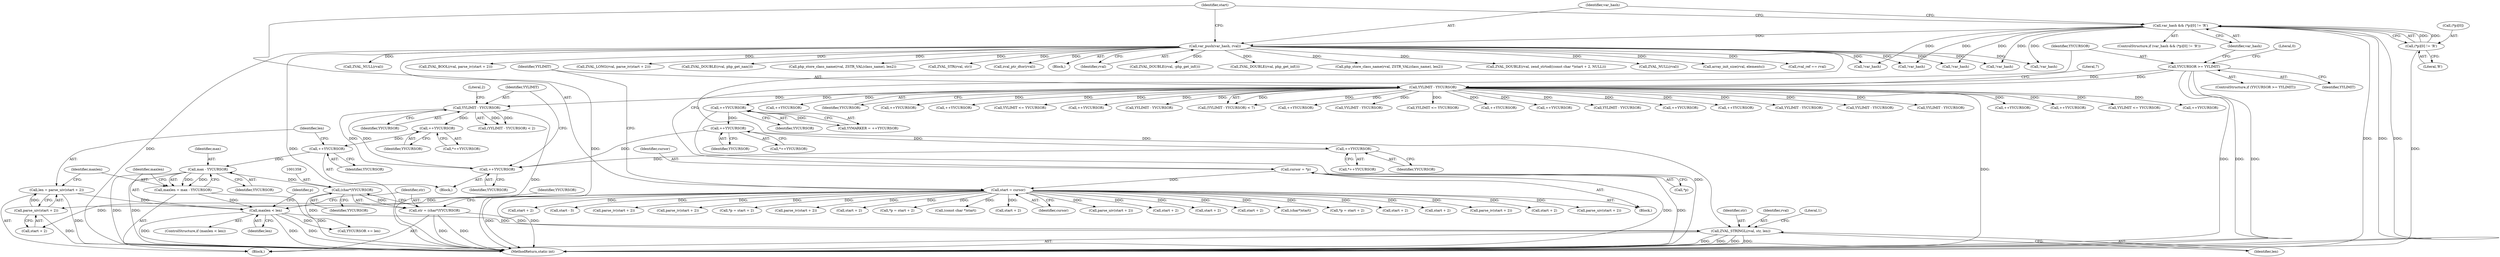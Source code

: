 digraph "0_php-src_1a23ebc1fff59bf480ca92963b36eba5c1b904c4@pointer" {
"1001398" [label="(Call,ZVAL_STRINGL(rval, str, len))"];
"1000141" [label="(Call,var_push(var_hash, rval))"];
"1000132" [label="(Call,var_hash && (*p)[0] != 'R')"];
"1000134" [label="(Call,(*p)[0] != 'R')"];
"1001355" [label="(Call,str = (char*)YYCURSOR)"];
"1001357" [label="(Call,(char*)YYCURSOR)"];
"1001339" [label="(Call,max - YYCURSOR)"];
"1001325" [label="(Call,++YYCURSOR)"];
"1001318" [label="(Call,++YYCURSOR)"];
"1001290" [label="(Call,YYLIMIT - YYCURSOR)"];
"1000152" [label="(Call,YYLIMIT - YYCURSOR)"];
"1000125" [label="(Call,YYCURSOR >= YYLIMIT)"];
"1001286" [label="(Call,++YYCURSOR)"];
"1001273" [label="(Call,++YYCURSOR)"];
"1001251" [label="(Call,++YYCURSOR)"];
"1000283" [label="(Call,++YYCURSOR)"];
"1001343" [label="(Call,maxlen < len)"];
"1001337" [label="(Call,maxlen = max - YYCURSOR)"];
"1001331" [label="(Call,len = parse_uiv(start + 2))"];
"1001333" [label="(Call,parse_uiv(start + 2))"];
"1000144" [label="(Call,start = cursor)"];
"1000120" [label="(Call,cursor = *p)"];
"1000146" [label="(Identifier,cursor)"];
"1000339" [label="(Call,++YYCURSOR)"];
"1000145" [label="(Identifier,start)"];
"1002158" [label="(Call,ZVAL_BOOL(rval, parse_iv(start + 2)))"];
"1000311" [label="(Call,++YYCURSOR)"];
"1001168" [label="(Call,parse_uiv(start + 2))"];
"1001399" [label="(Identifier,rval)"];
"1002265" [label="(Call,!var_hash)"];
"1001343" [label="(Call,maxlen < len)"];
"1001250" [label="(Call,*++YYCURSOR)"];
"1002117" [label="(Call,ZVAL_LONG(rval, parse_iv(start + 2)))"];
"1001340" [label="(Identifier,max)"];
"1001292" [label="(Identifier,YYCURSOR)"];
"1002415" [label="(Call,start + 2)"];
"1002161" [label="(Call,start + 2)"];
"1001291" [label="(Identifier,YYLIMIT)"];
"1002016" [label="(Call,YYLIMIT <= YYCURSOR)"];
"1001345" [label="(Identifier,len)"];
"1000134" [label="(Call,(*p)[0] != 'R')"];
"1001349" [label="(Identifier,p)"];
"1000281" [label="(Call,YYMARKER = ++YYCURSOR)"];
"1000255" [label="(Call,++YYCURSOR)"];
"1001361" [label="(Identifier,YYCURSOR)"];
"1001910" [label="(Call,ZVAL_DOUBLE(rval, php_get_nan()))"];
"1001360" [label="(Call,YYCURSOR += len)"];
"1000820" [label="(Call,php_store_class_name(rval, ZSTR_VAL(class_name), len2))"];
"1001242" [label="(Call,ZVAL_STR(rval, str))"];
"1002407" [label="(Call,!var_hash)"];
"1000120" [label="(Call,cursor = *p)"];
"1000215" [label="(Call,++YYCURSOR)"];
"1001359" [label="(Identifier,YYCURSOR)"];
"1000133" [label="(Identifier,var_hash)"];
"1000154" [label="(Identifier,YYCURSOR)"];
"1000139" [label="(Literal,'R')"];
"1000121" [label="(Identifier,cursor)"];
"1000493" [label="(Call,start + 2)"];
"1001338" [label="(Identifier,maxlen)"];
"1002471" [label="(MethodReturn,static int)"];
"1002435" [label="(Call,zval_ptr_dtor(rval))"];
"1000130" [label="(Literal,0)"];
"1001903" [label="(Call,(char*)start)"];
"1000283" [label="(Call,++YYCURSOR)"];
"1001273" [label="(Call,++YYCURSOR)"];
"1001318" [label="(Call,++YYCURSOR)"];
"1001347" [label="(Call,*p = start + 2)"];
"1000284" [label="(Identifier,YYCURSOR)"];
"1000269" [label="(Call,++YYCURSOR)"];
"1000147" [label="(Block,)"];
"1001043" [label="(Call,!var_hash)"];
"1000297" [label="(Call,++YYCURSOR)"];
"1002273" [label="(Call,start + 2)"];
"1002374" [label="(Call,YYLIMIT <= YYCURSOR)"];
"1001252" [label="(Identifier,YYCURSOR)"];
"1001342" [label="(ControlStructure,if (maxlen < len))"];
"1001287" [label="(Identifier,YYCURSOR)"];
"1001272" [label="(Call,*++YYCURSOR)"];
"1000153" [label="(Identifier,YYLIMIT)"];
"1001251" [label="(Call,++YYCURSOR)"];
"1001327" [label="(Block,)"];
"1001185" [label="(Call,start + 2)"];
"1001337" [label="(Call,maxlen = max - YYCURSOR)"];
"1001034" [label="(Call,parse_iv(start + 2))"];
"1000926" [label="(Call,!var_hash)"];
"1001331" [label="(Call,len = parse_uiv(start + 2))"];
"1001334" [label="(Call,start + 2)"];
"1000131" [label="(ControlStructure,if (var_hash && (*p)[0] != 'R'))"];
"1001356" [label="(Identifier,str)"];
"1001341" [label="(Identifier,YYCURSOR)"];
"1000241" [label="(Call,++YYCURSOR)"];
"1000140" [label="(Block,)"];
"1001169" [label="(Call,start + 2)"];
"1001319" [label="(Identifier,YYCURSOR)"];
"1001403" [label="(Literal,1)"];
"1001357" [label="(Call,(char*)YYCURSOR)"];
"1001274" [label="(Identifier,YYCURSOR)"];
"1000492" [label="(Call,parse_uiv(start + 2))"];
"1001289" [label="(Call,(YYLIMIT - YYCURSOR) < 2)"];
"1001628" [label="(Call,YYLIMIT - YYCURSOR)"];
"1000155" [label="(Literal,7)"];
"1000122" [label="(Call,*p)"];
"1000144" [label="(Call,start = cursor)"];
"1001290" [label="(Call,YYLIMIT - YYCURSOR)"];
"1000124" [label="(ControlStructure,if (YYCURSOR >= YYLIMIT))"];
"1000143" [label="(Identifier,rval)"];
"1001286" [label="(Call,++YYCURSOR)"];
"1000111" [label="(Block,)"];
"1001940" [label="(Call,ZVAL_DOUBLE(rval, -php_get_inf()))"];
"1001401" [label="(Identifier,len)"];
"1001325" [label="(Call,++YYCURSOR)"];
"1000151" [label="(Call,(YYLIMIT - YYCURSOR) < 7)"];
"1001293" [label="(Literal,2)"];
"1000141" [label="(Call,var_push(var_hash, rval))"];
"1000361" [label="(Call,++YYCURSOR)"];
"1000513" [label="(Call,start + 2)"];
"1001339" [label="(Call,max - YYCURSOR)"];
"1001125" [label="(Call,YYLIMIT - YYCURSOR)"];
"1002048" [label="(Call,start - 3)"];
"1001925" [label="(Call,ZVAL_DOUBLE(rval, php_get_inf()))"];
"1000142" [label="(Identifier,var_hash)"];
"1002232" [label="(Call,YYLIMIT <= YYCURSOR)"];
"1002160" [label="(Call,parse_iv(start + 2))"];
"1001398" [label="(Call,ZVAL_STRINGL(rval, str, len))"];
"1000794" [label="(Call,php_store_class_name(rval, ZSTR_VAL(class_name), len2))"];
"1000348" [label="(Call,++YYCURSOR)"];
"1002272" [label="(Call,parse_iv(start + 2))"];
"1001344" [label="(Identifier,maxlen)"];
"1000510" [label="(Call,*p = start + 2)"];
"1002414" [label="(Call,parse_iv(start + 2))"];
"1001035" [label="(Call,start + 2)"];
"1001182" [label="(Call,*p = start + 2)"];
"1000152" [label="(Call,YYLIMIT - YYCURSOR)"];
"1000126" [label="(Identifier,YYCURSOR)"];
"1000325" [label="(Call,++YYCURSOR)"];
"1000127" [label="(Identifier,YYLIMIT)"];
"1001542" [label="(Call,YYLIMIT - YYCURSOR)"];
"1000125" [label="(Call,YYCURSOR >= YYLIMIT)"];
"1000198" [label="(Call,++YYCURSOR)"];
"1001692" [label="(Call,(const char *)start)"];
"1000132" [label="(Call,var_hash && (*p)[0] != 'R')"];
"1001400" [label="(Identifier,str)"];
"1000135" [label="(Call,(*p)[0])"];
"1001688" [label="(Call,ZVAL_DOUBLE(rval, zend_strtod((const char *)start + 2, NULL)))"];
"1001946" [label="(Call,ZVAL_NULL(rval))"];
"1001326" [label="(Identifier,YYCURSOR)"];
"1000227" [label="(Call,++YYCURSOR)"];
"1000886" [label="(Call,YYLIMIT - YYCURSOR)"];
"1001355" [label="(Call,str = (char*)YYCURSOR)"];
"1001058" [label="(Call,array_init_size(rval, elements))"];
"1000993" [label="(Call,YYLIMIT - YYCURSOR)"];
"1001317" [label="(Call,*++YYCURSOR)"];
"1001350" [label="(Call,start + 2)"];
"1000475" [label="(Call,!var_hash)"];
"1001332" [label="(Identifier,len)"];
"1001333" [label="(Call,parse_uiv(start + 2))"];
"1002294" [label="(Call,rval_ref == rval)"];
"1002174" [label="(Call,ZVAL_NULL(rval))"];
"1000412" [label="(Call,YYLIMIT - YYCURSOR)"];
"1001398" -> "1001327"  [label="AST: "];
"1001398" -> "1001401"  [label="CFG: "];
"1001399" -> "1001398"  [label="AST: "];
"1001400" -> "1001398"  [label="AST: "];
"1001401" -> "1001398"  [label="AST: "];
"1001403" -> "1001398"  [label="CFG: "];
"1001398" -> "1002471"  [label="DDG: "];
"1001398" -> "1002471"  [label="DDG: "];
"1001398" -> "1002471"  [label="DDG: "];
"1001398" -> "1002471"  [label="DDG: "];
"1000141" -> "1001398"  [label="DDG: "];
"1001355" -> "1001398"  [label="DDG: "];
"1001343" -> "1001398"  [label="DDG: "];
"1000141" -> "1000140"  [label="AST: "];
"1000141" -> "1000143"  [label="CFG: "];
"1000142" -> "1000141"  [label="AST: "];
"1000143" -> "1000141"  [label="AST: "];
"1000145" -> "1000141"  [label="CFG: "];
"1000141" -> "1002471"  [label="DDG: "];
"1000141" -> "1002471"  [label="DDG: "];
"1000141" -> "1002471"  [label="DDG: "];
"1000132" -> "1000141"  [label="DDG: "];
"1000141" -> "1000475"  [label="DDG: "];
"1000141" -> "1000794"  [label="DDG: "];
"1000141" -> "1000820"  [label="DDG: "];
"1000141" -> "1000926"  [label="DDG: "];
"1000141" -> "1001043"  [label="DDG: "];
"1000141" -> "1001058"  [label="DDG: "];
"1000141" -> "1001242"  [label="DDG: "];
"1000141" -> "1001688"  [label="DDG: "];
"1000141" -> "1001910"  [label="DDG: "];
"1000141" -> "1001925"  [label="DDG: "];
"1000141" -> "1001940"  [label="DDG: "];
"1000141" -> "1001946"  [label="DDG: "];
"1000141" -> "1002117"  [label="DDG: "];
"1000141" -> "1002158"  [label="DDG: "];
"1000141" -> "1002174"  [label="DDG: "];
"1000141" -> "1002265"  [label="DDG: "];
"1000141" -> "1002294"  [label="DDG: "];
"1000141" -> "1002407"  [label="DDG: "];
"1000141" -> "1002435"  [label="DDG: "];
"1000132" -> "1000131"  [label="AST: "];
"1000132" -> "1000133"  [label="CFG: "];
"1000132" -> "1000134"  [label="CFG: "];
"1000133" -> "1000132"  [label="AST: "];
"1000134" -> "1000132"  [label="AST: "];
"1000142" -> "1000132"  [label="CFG: "];
"1000145" -> "1000132"  [label="CFG: "];
"1000132" -> "1002471"  [label="DDG: "];
"1000132" -> "1002471"  [label="DDG: "];
"1000132" -> "1002471"  [label="DDG: "];
"1000134" -> "1000132"  [label="DDG: "];
"1000134" -> "1000132"  [label="DDG: "];
"1000132" -> "1000475"  [label="DDG: "];
"1000132" -> "1000926"  [label="DDG: "];
"1000132" -> "1001043"  [label="DDG: "];
"1000132" -> "1002265"  [label="DDG: "];
"1000132" -> "1002407"  [label="DDG: "];
"1000134" -> "1000139"  [label="CFG: "];
"1000135" -> "1000134"  [label="AST: "];
"1000139" -> "1000134"  [label="AST: "];
"1000134" -> "1002471"  [label="DDG: "];
"1001355" -> "1001327"  [label="AST: "];
"1001355" -> "1001357"  [label="CFG: "];
"1001356" -> "1001355"  [label="AST: "];
"1001357" -> "1001355"  [label="AST: "];
"1001361" -> "1001355"  [label="CFG: "];
"1001355" -> "1002471"  [label="DDG: "];
"1001355" -> "1002471"  [label="DDG: "];
"1001357" -> "1001355"  [label="DDG: "];
"1001357" -> "1001359"  [label="CFG: "];
"1001358" -> "1001357"  [label="AST: "];
"1001359" -> "1001357"  [label="AST: "];
"1001339" -> "1001357"  [label="DDG: "];
"1001357" -> "1001360"  [label="DDG: "];
"1001339" -> "1001337"  [label="AST: "];
"1001339" -> "1001341"  [label="CFG: "];
"1001340" -> "1001339"  [label="AST: "];
"1001341" -> "1001339"  [label="AST: "];
"1001337" -> "1001339"  [label="CFG: "];
"1001339" -> "1002471"  [label="DDG: "];
"1001339" -> "1002471"  [label="DDG: "];
"1001339" -> "1001337"  [label="DDG: "];
"1001339" -> "1001337"  [label="DDG: "];
"1001325" -> "1001339"  [label="DDG: "];
"1001325" -> "1000147"  [label="AST: "];
"1001325" -> "1001326"  [label="CFG: "];
"1001326" -> "1001325"  [label="AST: "];
"1001332" -> "1001325"  [label="CFG: "];
"1001318" -> "1001325"  [label="DDG: "];
"1001318" -> "1001317"  [label="AST: "];
"1001318" -> "1001319"  [label="CFG: "];
"1001319" -> "1001318"  [label="AST: "];
"1001317" -> "1001318"  [label="CFG: "];
"1001290" -> "1001318"  [label="DDG: "];
"1001290" -> "1001289"  [label="AST: "];
"1001290" -> "1001292"  [label="CFG: "];
"1001291" -> "1001290"  [label="AST: "];
"1001292" -> "1001290"  [label="AST: "];
"1001293" -> "1001290"  [label="CFG: "];
"1001290" -> "1002471"  [label="DDG: "];
"1001290" -> "1001286"  [label="DDG: "];
"1001290" -> "1001289"  [label="DDG: "];
"1001290" -> "1001289"  [label="DDG: "];
"1000152" -> "1001290"  [label="DDG: "];
"1001286" -> "1001290"  [label="DDG: "];
"1000152" -> "1000151"  [label="AST: "];
"1000152" -> "1000154"  [label="CFG: "];
"1000153" -> "1000152"  [label="AST: "];
"1000154" -> "1000152"  [label="AST: "];
"1000155" -> "1000152"  [label="CFG: "];
"1000152" -> "1002471"  [label="DDG: "];
"1000152" -> "1000151"  [label="DDG: "];
"1000152" -> "1000151"  [label="DDG: "];
"1000125" -> "1000152"  [label="DDG: "];
"1000125" -> "1000152"  [label="DDG: "];
"1000152" -> "1000198"  [label="DDG: "];
"1000152" -> "1000215"  [label="DDG: "];
"1000152" -> "1000227"  [label="DDG: "];
"1000152" -> "1000241"  [label="DDG: "];
"1000152" -> "1000255"  [label="DDG: "];
"1000152" -> "1000269"  [label="DDG: "];
"1000152" -> "1000283"  [label="DDG: "];
"1000152" -> "1000297"  [label="DDG: "];
"1000152" -> "1000311"  [label="DDG: "];
"1000152" -> "1000325"  [label="DDG: "];
"1000152" -> "1000339"  [label="DDG: "];
"1000152" -> "1000348"  [label="DDG: "];
"1000152" -> "1000361"  [label="DDG: "];
"1000152" -> "1000412"  [label="DDG: "];
"1000152" -> "1000886"  [label="DDG: "];
"1000152" -> "1000993"  [label="DDG: "];
"1000152" -> "1001125"  [label="DDG: "];
"1000152" -> "1001542"  [label="DDG: "];
"1000152" -> "1001628"  [label="DDG: "];
"1000152" -> "1002016"  [label="DDG: "];
"1000152" -> "1002232"  [label="DDG: "];
"1000152" -> "1002374"  [label="DDG: "];
"1000125" -> "1000124"  [label="AST: "];
"1000125" -> "1000127"  [label="CFG: "];
"1000126" -> "1000125"  [label="AST: "];
"1000127" -> "1000125"  [label="AST: "];
"1000130" -> "1000125"  [label="CFG: "];
"1000133" -> "1000125"  [label="CFG: "];
"1000125" -> "1002471"  [label="DDG: "];
"1000125" -> "1002471"  [label="DDG: "];
"1000125" -> "1002471"  [label="DDG: "];
"1001286" -> "1000147"  [label="AST: "];
"1001286" -> "1001287"  [label="CFG: "];
"1001287" -> "1001286"  [label="AST: "];
"1001291" -> "1001286"  [label="CFG: "];
"1001273" -> "1001286"  [label="DDG: "];
"1001251" -> "1001286"  [label="DDG: "];
"1001273" -> "1001272"  [label="AST: "];
"1001273" -> "1001274"  [label="CFG: "];
"1001274" -> "1001273"  [label="AST: "];
"1001272" -> "1001273"  [label="CFG: "];
"1001251" -> "1001273"  [label="DDG: "];
"1001251" -> "1001250"  [label="AST: "];
"1001251" -> "1001252"  [label="CFG: "];
"1001252" -> "1001251"  [label="AST: "];
"1001250" -> "1001251"  [label="CFG: "];
"1000283" -> "1001251"  [label="DDG: "];
"1000283" -> "1000281"  [label="AST: "];
"1000283" -> "1000284"  [label="CFG: "];
"1000284" -> "1000283"  [label="AST: "];
"1000281" -> "1000283"  [label="CFG: "];
"1000283" -> "1002471"  [label="DDG: "];
"1000283" -> "1000281"  [label="DDG: "];
"1001343" -> "1001342"  [label="AST: "];
"1001343" -> "1001345"  [label="CFG: "];
"1001344" -> "1001343"  [label="AST: "];
"1001345" -> "1001343"  [label="AST: "];
"1001349" -> "1001343"  [label="CFG: "];
"1001356" -> "1001343"  [label="CFG: "];
"1001343" -> "1002471"  [label="DDG: "];
"1001343" -> "1002471"  [label="DDG: "];
"1001343" -> "1002471"  [label="DDG: "];
"1001337" -> "1001343"  [label="DDG: "];
"1001331" -> "1001343"  [label="DDG: "];
"1001343" -> "1001360"  [label="DDG: "];
"1001337" -> "1001327"  [label="AST: "];
"1001338" -> "1001337"  [label="AST: "];
"1001344" -> "1001337"  [label="CFG: "];
"1001337" -> "1002471"  [label="DDG: "];
"1001331" -> "1001327"  [label="AST: "];
"1001331" -> "1001333"  [label="CFG: "];
"1001332" -> "1001331"  [label="AST: "];
"1001333" -> "1001331"  [label="AST: "];
"1001338" -> "1001331"  [label="CFG: "];
"1001331" -> "1002471"  [label="DDG: "];
"1001333" -> "1001331"  [label="DDG: "];
"1001333" -> "1001334"  [label="CFG: "];
"1001334" -> "1001333"  [label="AST: "];
"1001333" -> "1002471"  [label="DDG: "];
"1000144" -> "1001333"  [label="DDG: "];
"1000144" -> "1000111"  [label="AST: "];
"1000144" -> "1000146"  [label="CFG: "];
"1000145" -> "1000144"  [label="AST: "];
"1000146" -> "1000144"  [label="AST: "];
"1000153" -> "1000144"  [label="CFG: "];
"1000144" -> "1002471"  [label="DDG: "];
"1000144" -> "1002471"  [label="DDG: "];
"1000120" -> "1000144"  [label="DDG: "];
"1000144" -> "1000492"  [label="DDG: "];
"1000144" -> "1000493"  [label="DDG: "];
"1000144" -> "1000510"  [label="DDG: "];
"1000144" -> "1000513"  [label="DDG: "];
"1000144" -> "1001034"  [label="DDG: "];
"1000144" -> "1001035"  [label="DDG: "];
"1000144" -> "1001168"  [label="DDG: "];
"1000144" -> "1001169"  [label="DDG: "];
"1000144" -> "1001182"  [label="DDG: "];
"1000144" -> "1001185"  [label="DDG: "];
"1000144" -> "1001334"  [label="DDG: "];
"1000144" -> "1001347"  [label="DDG: "];
"1000144" -> "1001350"  [label="DDG: "];
"1000144" -> "1001692"  [label="DDG: "];
"1000144" -> "1001903"  [label="DDG: "];
"1000144" -> "1002048"  [label="DDG: "];
"1000144" -> "1002160"  [label="DDG: "];
"1000144" -> "1002161"  [label="DDG: "];
"1000144" -> "1002272"  [label="DDG: "];
"1000144" -> "1002273"  [label="DDG: "];
"1000144" -> "1002414"  [label="DDG: "];
"1000144" -> "1002415"  [label="DDG: "];
"1000120" -> "1000111"  [label="AST: "];
"1000120" -> "1000122"  [label="CFG: "];
"1000121" -> "1000120"  [label="AST: "];
"1000122" -> "1000120"  [label="AST: "];
"1000126" -> "1000120"  [label="CFG: "];
"1000120" -> "1002471"  [label="DDG: "];
"1000120" -> "1002471"  [label="DDG: "];
}
